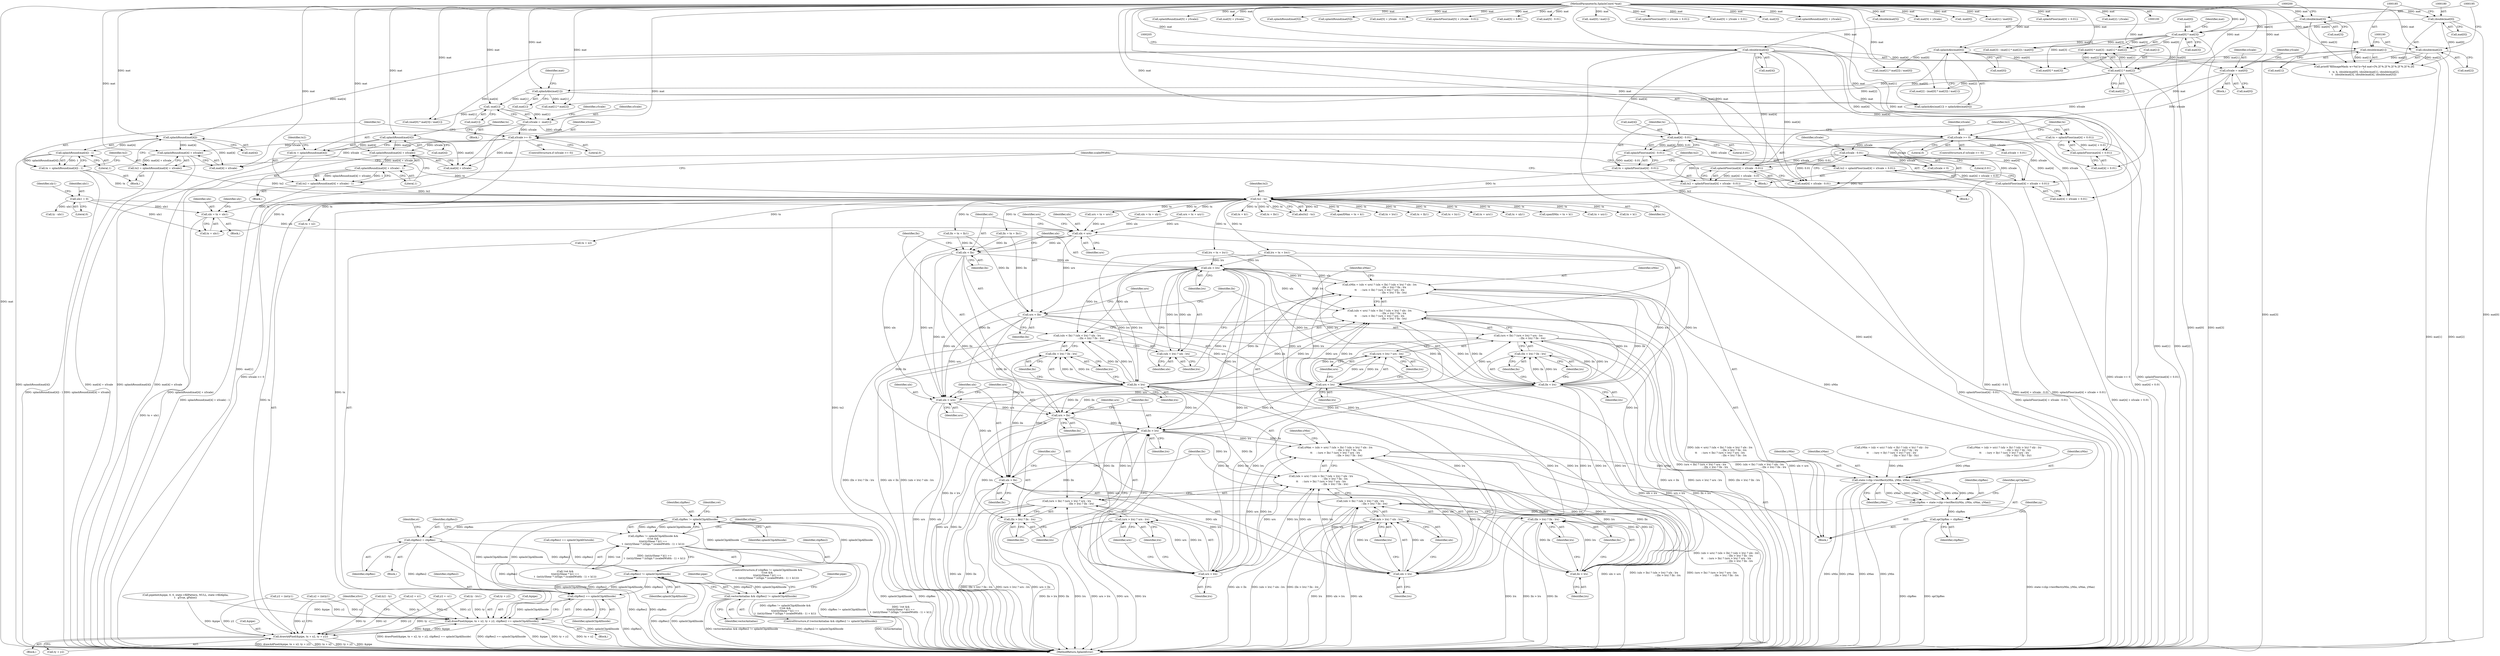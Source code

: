 digraph "0_poppler_9cf2325fb22f812b31858e519411f57747d39bd8_1@integer" {
"1000668" [label="(Call,ulx = tx + ulx1)"];
"1000427" [label="(Call,tx2 - tx)"];
"1000393" [label="(Call,tx2 = splashFloor(mat[4] + xScale + 0.01))"];
"1000395" [label="(Call,splashFloor(mat[4] + xScale + 0.01))"];
"1000388" [label="(Call,mat[4] - 0.01)"];
"1000199" [label="(Call,(double)mat[4])"];
"1000105" [label="(MethodParameterIn,SplashCoord *mat)"];
"1000381" [label="(Call,xScale >= 0)"];
"1000298" [label="(Call,xScale = mat[0])"];
"1000248" [label="(Call,splashAbs(mat[0]))"];
"1000223" [label="(Call,mat[0] * mat[3])"];
"1000179" [label="(Call,(double)mat[0])"];
"1000194" [label="(Call,(double)mat[3])"];
"1000255" [label="(Call,xScale = -mat[1])"];
"1000257" [label="(Call,-mat[1])"];
"1000244" [label="(Call,splashAbs(mat[1]))"];
"1000230" [label="(Call,mat[1] * mat[2])"];
"1000184" [label="(Call,(double)mat[1])"];
"1000189" [label="(Call,(double)mat[2])"];
"1000350" [label="(Call,tx2 = splashRound(mat[4] + xScale) - 1)"];
"1000352" [label="(Call,splashRound(mat[4] + xScale) - 1)"];
"1000353" [label="(Call,splashRound(mat[4] + xScale))"];
"1000346" [label="(Call,splashRound(mat[4]))"];
"1000340" [label="(Call,xScale >= 0)"];
"1000413" [label="(Call,tx2 = splashFloor(mat[4] + xScale - 0.01))"];
"1000415" [label="(Call,splashFloor(mat[4] + xScale - 0.01))"];
"1000420" [label="(Call,xScale - 0.01)"];
"1000370" [label="(Call,tx2 = splashRound(mat[4] + xScale))"];
"1000372" [label="(Call,splashRound(mat[4] + xScale))"];
"1000365" [label="(Call,splashRound(mat[4]))"];
"1000405" [label="(Call,tx = splashFloor(mat[4] + 0.01))"];
"1000407" [label="(Call,splashFloor(mat[4] + 0.01))"];
"1000385" [label="(Call,tx = splashFloor(mat[4] - 0.01))"];
"1000387" [label="(Call,splashFloor(mat[4] - 0.01))"];
"1000344" [label="(Call,tx = splashRound(mat[4]))"];
"1000362" [label="(Call,tx = splashRound(mat[4]) - 1)"];
"1000364" [label="(Call,splashRound(mat[4]) - 1)"];
"1000551" [label="(Call,ulx1 = 0)"];
"1000711" [label="(Call,ulx < urx)"];
"1000715" [label="(Call,ulx < llx)"];
"1000719" [label="(Call,ulx < lrx)"];
"1000708" [label="(Call,xMin = (ulx < urx) ? (ulx < llx) ? (ulx < lrx) ? ulx : lrx\n                                   : (llx < lrx) ? llx : lrx\n\t\t     : (urx < llx) ? (urx < lrx) ? urx : lrx\n                                   : (llx < lrx) ? llx : lrx)"];
"1000862" [label="(Call,state->clip->testRect(xMin, yMin, xMax, yMax))"];
"1000860" [label="(Call,clipRes = state->clip->testRect(xMin, yMin, xMax, yMax))"];
"1000867" [label="(Call,opClipRes = clipRes)"];
"1000994" [label="(Call,clipRes != splashClipAllInside)"];
"1000993" [label="(Call,clipRes != splashClipAllInside &&\n\t!rot &&\n\t(int)(yShear * k1) ==\n\t  (int)(yShear * (xSign * (scaledWidth - 1) + k1)))"];
"1001076" [label="(Call,clipRes2 = clipRes)"];
"1001239" [label="(Call,clipRes2 != splashClipAllInside)"];
"1001237" [label="(Call,vectorAntialias && clipRes2 != splashClipAllInside)"];
"1001263" [label="(Call,clipRes2 == splashClipAllInside)"];
"1001254" [label="(Call,drawPixel(&pipe, tx + x2, ty + y2, clipRes2 == splashClipAllInside))"];
"1001243" [label="(Call,drawAAPixel(&pipe, tx + x2, ty + y2))"];
"1000710" [label="(Call,(ulx < urx) ? (ulx < llx) ? (ulx < lrx) ? ulx : lrx\n                                   : (llx < lrx) ? llx : lrx\n\t\t     : (urx < llx) ? (urx < lrx) ? urx : lrx\n                                   : (llx < lrx) ? llx : lrx)"];
"1000714" [label="(Call,(ulx < llx) ? (ulx < lrx) ? ulx : lrx\n                                   : (llx < lrx) ? llx : lrx)"];
"1000718" [label="(Call,(ulx < lrx) ? ulx : lrx)"];
"1000749" [label="(Call,ulx > urx)"];
"1000753" [label="(Call,ulx > llx)"];
"1000757" [label="(Call,ulx > lrx)"];
"1000746" [label="(Call,xMax = (ulx > urx) ? (ulx > llx) ? (ulx > lrx) ? ulx : lrx\n                                   : (llx > lrx) ? llx : lrx\n\t\t     : (urx > llx) ? (urx > lrx) ? urx : lrx\n                                   : (llx > lrx) ? llx : lrx)"];
"1000748" [label="(Call,(ulx > urx) ? (ulx > llx) ? (ulx > lrx) ? ulx : lrx\n                                   : (llx > lrx) ? llx : lrx\n\t\t     : (urx > llx) ? (urx > lrx) ? urx : lrx\n                                   : (llx > lrx) ? llx : lrx)"];
"1000752" [label="(Call,(ulx > llx) ? (ulx > lrx) ? ulx : lrx\n                                   : (llx > lrx) ? llx : lrx)"];
"1000756" [label="(Call,(ulx > lrx) ? ulx : lrx)"];
"1000763" [label="(Call,llx > lrx)"];
"1000762" [label="(Call,(llx > lrx) ? llx : lrx)"];
"1000769" [label="(Call,urx > llx)"];
"1000773" [label="(Call,urx > lrx)"];
"1000768" [label="(Call,(urx > llx) ? (urx > lrx) ? urx : lrx\n                                   : (llx > lrx) ? llx : lrx)"];
"1000772" [label="(Call,(urx > lrx) ? urx : lrx)"];
"1000779" [label="(Call,llx > lrx)"];
"1000778" [label="(Call,(llx > lrx) ? llx : lrx)"];
"1000725" [label="(Call,llx < lrx)"];
"1000724" [label="(Call,(llx < lrx) ? llx : lrx)"];
"1000731" [label="(Call,urx < llx)"];
"1000735" [label="(Call,urx < lrx)"];
"1000730" [label="(Call,(urx < llx) ? (urx < lrx) ? urx : lrx\n                                   : (llx < lrx) ? llx : lrx)"];
"1000734" [label="(Call,(urx < lrx) ? urx : lrx)"];
"1000741" [label="(Call,llx < lrx)"];
"1000740" [label="(Call,(llx < lrx) ? llx : lrx)"];
"1000714" [label="(Call,(ulx < llx) ? (ulx < lrx) ? ulx : lrx\n                                   : (llx < lrx) ? llx : lrx)"];
"1000385" [label="(Call,tx = splashFloor(mat[4] - 0.01))"];
"1000467" [label="(Call,splashRound(mat[5] + yScale))"];
"1000711" [label="(Call,ulx < urx)"];
"1000717" [label="(Identifier,llx)"];
"1000243" [label="(Call,splashAbs(mat[1]) > splashAbs(mat[0]))"];
"1000784" [label="(Call,yMin = (uly < ury) ? (uly < lly) ? (uly < lry) ? uly : lry\n                                   : (lly < lry) ? lly : lry\n\t\t     : (ury < lly) ? (ury < lry) ? ury : lry\n                                   : (lly < lry) ? lly : lry)"];
"1000862" [label="(Call,state->clip->testRect(xMin, yMin, xMax, yMax))"];
"1000646" [label="(Call,llx = tx + lly1)"];
"1000258" [label="(Call,mat[1])"];
"1001256" [label="(Identifier,pipe)"];
"1000741" [label="(Call,llx < lrx)"];
"1000362" [label="(Call,tx = splashRound(mat[4]) - 1)"];
"1000186" [label="(Call,mat[1])"];
"1000257" [label="(Call,-mat[1])"];
"1000232" [label="(Identifier,mat)"];
"1000866" [label="(Identifier,yMax)"];
"1000422" [label="(Literal,0.01)"];
"1000522" [label="(Call,ty2 - ty)"];
"1000386" [label="(Identifier,tx)"];
"1000381" [label="(Call,xScale >= 0)"];
"1000373" [label="(Call,mat[4] + xScale)"];
"1000380" [label="(ControlStructure,if (xScale >= 0))"];
"1001267" [label="(Identifier,xSrc)"];
"1001144" [label="(Call,x2 = (int)y1)"];
"1001240" [label="(Identifier,clipRes2)"];
"1000729" [label="(Identifier,lrx)"];
"1000688" [label="(Call,llx = tx + llx1)"];
"1000636" [label="(Call,urx = tx + ury1)"];
"1000468" [label="(Call,mat[5] + yScale)"];
"1001025" [label="(Call,tx + k1)"];
"1000747" [label="(Identifier,xMax)"];
"1000346" [label="(Call,splashRound(mat[4]))"];
"1000861" [label="(Identifier,clipRes)"];
"1001069" [label="(Call,clipRes2 == splashClipAllOutside)"];
"1000460" [label="(Call,splashRound(mat[5]))"];
"1000441" [label="(Call,splashRound(mat[5]))"];
"1000404" [label="(Block,)"];
"1000511" [label="(Call,mat[5] + yScale - 0.01)"];
"1000726" [label="(Identifier,llx)"];
"1000724" [label="(Call,(llx < lrx) ? llx : lrx)"];
"1000678" [label="(Call,urx = tx + urx1)"];
"1000344" [label="(Call,tx = splashRound(mat[4]))"];
"1000690" [label="(Call,tx + llx1)"];
"1000732" [label="(Identifier,urx)"];
"1000304" [label="(Identifier,yScale)"];
"1000753" [label="(Call,ulx > llx)"];
"1000867" [label="(Call,opClipRes = clipRes)"];
"1001078" [label="(Identifier,clipRes)"];
"1000780" [label="(Identifier,llx)"];
"1000992" [label="(ControlStructure,if (clipRes != splashClipAllInside &&\n\t!rot &&\n\t(int)(yShear * k1) ==\n\t  (int)(yShear * (xSign * (scaledWidth - 1) + k1))))"];
"1000822" [label="(Call,yMax = (uly > ury) ? (uly > lly) ? (uly > lry) ? uly : lry\n                                   : (lly > lry) ? lly : lry\n\t\t     : (ury > lly) ? (ury > lry) ? ury : lry\n                                   : (lly > lry) ? lly : lry)"];
"1000426" [label="(Call,abs(tx2 - tx))"];
"1000762" [label="(Call,(llx > lrx) ? llx : lrx)"];
"1000179" [label="(Call,(double)mat[0])"];
"1000510" [label="(Call,splashFloor(mat[5] + yScale - 0.01))"];
"1000669" [label="(Identifier,ulx)"];
"1000234" [label="(Call,mat[2])"];
"1000395" [label="(Call,splashFloor(mat[4] + xScale + 0.01))"];
"1000709" [label="(Identifier,xMin)"];
"1000352" [label="(Call,splashRound(mat[4] + xScale) - 1)"];
"1000227" [label="(Call,mat[3])"];
"1001245" [label="(Identifier,pipe)"];
"1001239" [label="(Call,clipRes2 != splashClipAllInside)"];
"1000772" [label="(Call,(urx > lrx) ? urx : lrx)"];
"1001037" [label="(Call,spanXMax = tx + k1)"];
"1001237" [label="(Call,vectorAntialias && clipRes2 != splashClipAllInside)"];
"1000755" [label="(Identifier,llx)"];
"1000734" [label="(Call,(urx < lrx) ? urx : lrx)"];
"1000503" [label="(Call,mat[5] + 0.01)"];
"1000758" [label="(Identifier,ulx)"];
"1000766" [label="(Identifier,llx)"];
"1000738" [label="(Identifier,urx)"];
"1001246" [label="(Call,tx + x2)"];
"1000700" [label="(Call,tx + lrx1)"];
"1000297" [label="(Block,)"];
"1000256" [label="(Identifier,xScale)"];
"1001243" [label="(Call,drawAAPixel(&pipe, tx + x2, ty + y2))"];
"1000371" [label="(Identifier,tx2)"];
"1000783" [label="(Identifier,lrx)"];
"1000483" [label="(Call,mat[5] - 0.01)"];
"1001020" [label="(Identifier,xSign)"];
"1001265" [label="(Identifier,splashClipAllInside)"];
"1000752" [label="(Call,(ulx > llx) ? (ulx > lrx) ? ulx : lrx\n                                   : (llx > lrx) ? llx : lrx)"];
"1000248" [label="(Call,splashAbs(mat[0]))"];
"1000769" [label="(Call,urx > llx)"];
"1001242" [label="(Block,)"];
"1000414" [label="(Identifier,tx2)"];
"1000760" [label="(Identifier,ulx)"];
"1000189" [label="(Call,(double)mat[2])"];
"1000340" [label="(Call,xScale >= 0)"];
"1000712" [label="(Identifier,ulx)"];
"1000719" [label="(Call,ulx < lrx)"];
"1001080" [label="(Identifier,xt)"];
"1000626" [label="(Call,ulx = tx + uly1)"];
"1000406" [label="(Identifier,tx)"];
"1001244" [label="(Call,&pipe)"];
"1000740" [label="(Call,(llx < lrx) ? llx : lrx)"];
"1000309" [label="(Call,(mat[1] * mat[2]) / mat[0])"];
"1000765" [label="(Identifier,lrx)"];
"1000245" [label="(Call,mat[1])"];
"1001241" [label="(Identifier,splashClipAllInside)"];
"1000341" [label="(Identifier,xScale)"];
"1001076" [label="(Call,clipRes2 = clipRes)"];
"1001155" [label="(Call,x2 = x1)"];
"1001263" [label="(Call,clipRes2 == splashClipAllInside)"];
"1000725" [label="(Call,llx < lrx)"];
"1000407" [label="(Call,splashFloor(mat[4] + 0.01))"];
"1000428" [label="(Identifier,tx2)"];
"1000869" [label="(Identifier,clipRes)"];
"1000244" [label="(Call,splashAbs(mat[1]))"];
"1000400" [label="(Call,xScale + 0.01)"];
"1000863" [label="(Identifier,xMin)"];
"1000383" [label="(Literal,0)"];
"1001236" [label="(ControlStructure,if (vectorAntialias && clipRes2 != splashClipAllInside))"];
"1000365" [label="(Call,splashRound(mat[4]))"];
"1000263" [label="(Call,mat[2] - (mat[0] * mat[3]) / mat[1])"];
"1000288" [label="(Call,-mat[0] / mat[1])"];
"1000343" [label="(Block,)"];
"1000231" [label="(Call,mat[1])"];
"1000361" [label="(Block,)"];
"1000994" [label="(Call,clipRes != splashClipAllInside)"];
"1001279" [label="(MethodReturn,SplashError)"];
"1000778" [label="(Call,(llx > lrx) ? llx : lrx)"];
"1000731" [label="(Call,urx < llx)"];
"1000748" [label="(Call,(ulx > urx) ? (ulx > llx) ? (ulx > lrx) ? ulx : lrx\n                                   : (llx > lrx) ? llx : lrx\n\t\t     : (urx > llx) ? (urx > lrx) ? urx : lrx\n                                   : (llx > lrx) ? llx : lrx)"];
"1000405" [label="(Call,tx = splashFloor(mat[4] + 0.01))"];
"1000670" [label="(Call,tx + ulx1)"];
"1000728" [label="(Identifier,llx)"];
"1000310" [label="(Call,mat[1] * mat[2])"];
"1000351" [label="(Identifier,tx2)"];
"1000785" [label="(Identifier,yMin)"];
"1000648" [label="(Call,tx + lly1)"];
"1000658" [label="(Call,tx + lry1)"];
"1000387" [label="(Call,splashFloor(mat[4] - 0.01))"];
"1000175" [label="(Call,printf(\"fillImageMask: w=%d h=%d mat=[%.2f %.2f %.2f %.2f %.2f %.2f]\n\",\n\t   w, h, (double)mat[0], (double)mat[1], (double)mat[2],\n\t   (double)mat[3], (double)mat[4], (double)mat[5]))"];
"1000370" [label="(Call,tx2 = splashRound(mat[4] + xScale))"];
"1000250" [label="(Identifier,mat)"];
"1000224" [label="(Call,mat[0])"];
"1000721" [label="(Identifier,lrx)"];
"1000779" [label="(Call,llx > lrx)"];
"1000490" [label="(Call,splashFloor(mat[5] + yScale + 0.01))"];
"1000427" [label="(Call,tx2 - tx)"];
"1001257" [label="(Call,tx + x2)"];
"1000491" [label="(Call,mat[5] + yScale + 0.01)"];
"1000345" [label="(Identifier,tx)"];
"1000710" [label="(Call,(ulx < urx) ? (ulx < llx) ? (ulx < lrx) ? ulx : lrx\n                                   : (llx < lrx) ? llx : lrx\n\t\t     : (urx < llx) ? (urx < lrx) ? urx : lrx\n                                   : (llx < lrx) ? llx : lrx)"];
"1000281" [label="(Call,-mat[3])"];
"1000749" [label="(Call,ulx > urx)"];
"1000763" [label="(Call,llx > lrx)"];
"1000730" [label="(Call,(urx < llx) ? (urx < lrx) ? urx : lrx\n                                   : (llx < lrx) ? llx : lrx)"];
"1000771" [label="(Identifier,llx)"];
"1000737" [label="(Identifier,lrx)"];
"1000366" [label="(Call,mat[4])"];
"1000767" [label="(Identifier,lrx)"];
"1000372" [label="(Call,splashRound(mat[4] + xScale))"];
"1000448" [label="(Call,splashRound(mat[5] + yScale))"];
"1000249" [label="(Call,mat[0])"];
"1000222" [label="(Call,mat[0] * mat[3] - mat[1] * mat[2])"];
"1000781" [label="(Identifier,lrx)"];
"1000553" [label="(Literal,0)"];
"1000777" [label="(Identifier,lrx)"];
"1000761" [label="(Identifier,lrx)"];
"1000204" [label="(Call,(double)mat[5])"];
"1000529" [label="(Call,xScale < 0)"];
"1000733" [label="(Identifier,llx)"];
"1000305" [label="(Call,mat[3] - (mat[1] * mat[2]) / mat[0])"];
"1000742" [label="(Identifier,llx)"];
"1000359" [label="(Literal,1)"];
"1000995" [label="(Identifier,clipRes)"];
"1000449" [label="(Call,mat[5] + yScale)"];
"1000722" [label="(Identifier,ulx)"];
"1000289" [label="(Call,-mat[0])"];
"1001254" [label="(Call,drawPixel(&pipe, tx + x2, ty + y2, clipRes2 == splashClipAllInside))"];
"1000354" [label="(Call,mat[4] + xScale)"];
"1001075" [label="(Block,)"];
"1000393" [label="(Call,tx2 = splashFloor(mat[4] + xScale + 0.01))"];
"1000656" [label="(Call,lrx = tx + lry1)"];
"1000230" [label="(Call,mat[1] * mat[2])"];
"1000299" [label="(Identifier,xScale)"];
"1000300" [label="(Call,mat[0])"];
"1001253" [label="(Block,)"];
"1000744" [label="(Identifier,llx)"];
"1000860" [label="(Call,clipRes = state->clip->testRect(xMin, yMin, xMax, yMax))"];
"1000996" [label="(Identifier,splashClipAllInside)"];
"1000107" [label="(Block,)"];
"1001249" [label="(Call,ty + y2)"];
"1000776" [label="(Identifier,urx)"];
"1001264" [label="(Identifier,clipRes2)"];
"1000421" [label="(Identifier,xScale)"];
"1001238" [label="(Identifier,vectorAntialias)"];
"1000999" [label="(Identifier,rot)"];
"1000864" [label="(Identifier,yMin)"];
"1000713" [label="(Identifier,urx)"];
"1000347" [label="(Call,mat[4])"];
"1000329" [label="(Call,mat[1] / mat[0])"];
"1001077" [label="(Identifier,clipRes2)"];
"1000993" [label="(Call,clipRes != splashClipAllInside &&\n\t!rot &&\n\t(int)(yShear * k1) ==\n\t  (int)(yShear * (xSign * (scaledWidth - 1) + k1)))"];
"1000757" [label="(Call,ulx > lrx)"];
"1000268" [label="(Call,mat[0] * mat[3])"];
"1001260" [label="(Call,ty + y2)"];
"1000408" [label="(Call,mat[4] + 0.01)"];
"1000715" [label="(Call,ulx < llx)"];
"1000420" [label="(Call,xScale - 0.01)"];
"1000768" [label="(Call,(urx > llx) ? (urx > lrx) ? urx : lrx\n                                   : (llx > lrx) ? llx : lrx)"];
"1000745" [label="(Identifier,lrx)"];
"1000105" [label="(MethodParameterIn,SplashCoord *mat)"];
"1000997" [label="(Call,!rot &&\n\t(int)(yShear * k1) ==\n\t  (int)(yShear * (xSign * (scaledWidth - 1) + k1)))"];
"1000394" [label="(Identifier,tx2)"];
"1000708" [label="(Call,xMin = (ulx < urx) ? (ulx < llx) ? (ulx < lrx) ? ulx : lrx\n                                   : (llx < lrx) ? llx : lrx\n\t\t     : (urx < llx) ? (urx < lrx) ? urx : lrx\n                                   : (llx < lrx) ? llx : lrx)"];
"1000663" [label="(Call,ty - lrx1)"];
"1000774" [label="(Identifier,urx)"];
"1000262" [label="(Identifier,yScale)"];
"1000389" [label="(Call,mat[4])"];
"1000865" [label="(Identifier,xMax)"];
"1000384" [label="(Block,)"];
"1000680" [label="(Call,tx + urx1)"];
"1000342" [label="(Literal,0)"];
"1000392" [label="(Literal,0.01)"];
"1000756" [label="(Call,(ulx > lrx) ? ulx : lrx)"];
"1000364" [label="(Call,splashRound(mat[4]) - 1)"];
"1000254" [label="(Block,)"];
"1000667" [label="(Block,)"];
"1000369" [label="(Literal,1)"];
"1000674" [label="(Identifier,uly)"];
"1000759" [label="(Identifier,lrx)"];
"1000388" [label="(Call,mat[4] - 0.01)"];
"1000382" [label="(Identifier,xScale)"];
"1000413" [label="(Call,tx2 = splashFloor(mat[4] + xScale - 0.01))"];
"1000196" [label="(Call,mat[3])"];
"1000750" [label="(Identifier,ulx)"];
"1000633" [label="(Call,ty - ulx1)"];
"1000739" [label="(Identifier,lrx)"];
"1000267" [label="(Call,(mat[0] * mat[3]) / mat[1])"];
"1000718" [label="(Call,(ulx < lrx) ? ulx : lrx)"];
"1001255" [label="(Call,&pipe)"];
"1000191" [label="(Call,mat[2])"];
"1000552" [label="(Identifier,ulx1)"];
"1000424" [label="(Identifier,scaledWidth)"];
"1000555" [label="(Identifier,uly1)"];
"1000223" [label="(Call,mat[0] * mat[3])"];
"1000194" [label="(Call,(double)mat[3])"];
"1000416" [label="(Call,mat[4] + xScale - 0.01)"];
"1000628" [label="(Call,tx + uly1)"];
"1000868" [label="(Identifier,opClipRes)"];
"1000727" [label="(Identifier,lrx)"];
"1000775" [label="(Identifier,lrx)"];
"1000502" [label="(Call,splashFloor(mat[5] + 0.01))"];
"1000698" [label="(Call,lrx = tx + lrx1)"];
"1000871" [label="(Identifier,yp)"];
"1000184" [label="(Call,(double)mat[1])"];
"1000353" [label="(Call,splashRound(mat[4] + xScale))"];
"1001158" [label="(Call,y2 = (int)y1)"];
"1000751" [label="(Identifier,urx)"];
"1000716" [label="(Identifier,ulx)"];
"1000735" [label="(Call,urx < lrx)"];
"1000754" [label="(Identifier,ulx)"];
"1000743" [label="(Identifier,lrx)"];
"1000298" [label="(Call,xScale = mat[0])"];
"1001023" [label="(Call,spanXMin = tx + k1)"];
"1000396" [label="(Call,mat[4] + xScale + 0.01)"];
"1000638" [label="(Call,tx + ury1)"];
"1000782" [label="(Identifier,llx)"];
"1001039" [label="(Call,tx + k1)"];
"1000764" [label="(Identifier,llx)"];
"1000255" [label="(Call,xScale = -mat[1])"];
"1000429" [label="(Identifier,tx)"];
"1000322" [label="(Call,mat[2] / yScale)"];
"1000723" [label="(Identifier,lrx)"];
"1000350" [label="(Call,tx2 = splashRound(mat[4] + xScale) - 1)"];
"1000551" [label="(Call,ulx1 = 0)"];
"1000201" [label="(Call,mat[4])"];
"1000746" [label="(Call,xMax = (ulx > urx) ? (ulx > llx) ? (ulx > lrx) ? ulx : lrx\n                                   : (llx > lrx) ? llx : lrx\n\t\t     : (urx > llx) ? (urx > lrx) ? urx : lrx\n                                   : (llx > lrx) ? llx : lrx)"];
"1000736" [label="(Identifier,urx)"];
"1000339" [label="(ControlStructure,if (xScale >= 0))"];
"1000668" [label="(Call,ulx = tx + ulx1)"];
"1000415" [label="(Call,splashFloor(mat[4] + xScale - 0.01))"];
"1001149" [label="(Call,y2 = -x1)"];
"1000199" [label="(Call,(double)mat[4])"];
"1000363" [label="(Identifier,tx)"];
"1000770" [label="(Identifier,urx)"];
"1000899" [label="(Call,pipeInit(&pipe, 0, 0, state->fillPattern, NULL, state->fillAlpha,\n\t   gTrue, gFalse))"];
"1000773" [label="(Call,urx > lrx)"];
"1000181" [label="(Call,mat[0])"];
"1000720" [label="(Identifier,ulx)"];
"1000668" -> "1000667"  [label="AST: "];
"1000668" -> "1000670"  [label="CFG: "];
"1000669" -> "1000668"  [label="AST: "];
"1000670" -> "1000668"  [label="AST: "];
"1000674" -> "1000668"  [label="CFG: "];
"1000668" -> "1001279"  [label="DDG: tx + ulx1"];
"1000427" -> "1000668"  [label="DDG: tx"];
"1000551" -> "1000668"  [label="DDG: ulx1"];
"1000668" -> "1000711"  [label="DDG: ulx"];
"1000427" -> "1000426"  [label="AST: "];
"1000427" -> "1000429"  [label="CFG: "];
"1000428" -> "1000427"  [label="AST: "];
"1000429" -> "1000427"  [label="AST: "];
"1000426" -> "1000427"  [label="CFG: "];
"1000427" -> "1001279"  [label="DDG: tx2"];
"1000427" -> "1000426"  [label="DDG: tx2"];
"1000427" -> "1000426"  [label="DDG: tx"];
"1000393" -> "1000427"  [label="DDG: tx2"];
"1000350" -> "1000427"  [label="DDG: tx2"];
"1000413" -> "1000427"  [label="DDG: tx2"];
"1000370" -> "1000427"  [label="DDG: tx2"];
"1000405" -> "1000427"  [label="DDG: tx"];
"1000385" -> "1000427"  [label="DDG: tx"];
"1000344" -> "1000427"  [label="DDG: tx"];
"1000362" -> "1000427"  [label="DDG: tx"];
"1000427" -> "1000626"  [label="DDG: tx"];
"1000427" -> "1000628"  [label="DDG: tx"];
"1000427" -> "1000636"  [label="DDG: tx"];
"1000427" -> "1000638"  [label="DDG: tx"];
"1000427" -> "1000646"  [label="DDG: tx"];
"1000427" -> "1000648"  [label="DDG: tx"];
"1000427" -> "1000656"  [label="DDG: tx"];
"1000427" -> "1000658"  [label="DDG: tx"];
"1000427" -> "1000670"  [label="DDG: tx"];
"1000427" -> "1000678"  [label="DDG: tx"];
"1000427" -> "1000680"  [label="DDG: tx"];
"1000427" -> "1000688"  [label="DDG: tx"];
"1000427" -> "1000690"  [label="DDG: tx"];
"1000427" -> "1000698"  [label="DDG: tx"];
"1000427" -> "1000700"  [label="DDG: tx"];
"1000427" -> "1001023"  [label="DDG: tx"];
"1000427" -> "1001025"  [label="DDG: tx"];
"1000427" -> "1001037"  [label="DDG: tx"];
"1000427" -> "1001039"  [label="DDG: tx"];
"1000427" -> "1001243"  [label="DDG: tx"];
"1000427" -> "1001246"  [label="DDG: tx"];
"1000427" -> "1001254"  [label="DDG: tx"];
"1000427" -> "1001257"  [label="DDG: tx"];
"1000393" -> "1000384"  [label="AST: "];
"1000393" -> "1000395"  [label="CFG: "];
"1000394" -> "1000393"  [label="AST: "];
"1000395" -> "1000393"  [label="AST: "];
"1000424" -> "1000393"  [label="CFG: "];
"1000393" -> "1001279"  [label="DDG: splashFloor(mat[4] + xScale + 0.01)"];
"1000395" -> "1000393"  [label="DDG: mat[4] + xScale + 0.01"];
"1000395" -> "1000396"  [label="CFG: "];
"1000396" -> "1000395"  [label="AST: "];
"1000395" -> "1001279"  [label="DDG: mat[4] + xScale + 0.01"];
"1000388" -> "1000395"  [label="DDG: mat[4]"];
"1000105" -> "1000395"  [label="DDG: mat"];
"1000381" -> "1000395"  [label="DDG: xScale"];
"1000388" -> "1000387"  [label="AST: "];
"1000388" -> "1000392"  [label="CFG: "];
"1000389" -> "1000388"  [label="AST: "];
"1000392" -> "1000388"  [label="AST: "];
"1000387" -> "1000388"  [label="CFG: "];
"1000388" -> "1000387"  [label="DDG: mat[4]"];
"1000388" -> "1000387"  [label="DDG: 0.01"];
"1000199" -> "1000388"  [label="DDG: mat[4]"];
"1000105" -> "1000388"  [label="DDG: mat"];
"1000388" -> "1000396"  [label="DDG: mat[4]"];
"1000199" -> "1000175"  [label="AST: "];
"1000199" -> "1000201"  [label="CFG: "];
"1000200" -> "1000199"  [label="AST: "];
"1000201" -> "1000199"  [label="AST: "];
"1000205" -> "1000199"  [label="CFG: "];
"1000199" -> "1001279"  [label="DDG: mat[4]"];
"1000199" -> "1000175"  [label="DDG: mat[4]"];
"1000105" -> "1000199"  [label="DDG: mat"];
"1000199" -> "1000346"  [label="DDG: mat[4]"];
"1000199" -> "1000365"  [label="DDG: mat[4]"];
"1000199" -> "1000407"  [label="DDG: mat[4]"];
"1000199" -> "1000408"  [label="DDG: mat[4]"];
"1000199" -> "1000415"  [label="DDG: mat[4]"];
"1000199" -> "1000416"  [label="DDG: mat[4]"];
"1000105" -> "1000100"  [label="AST: "];
"1000105" -> "1001279"  [label="DDG: mat"];
"1000105" -> "1000179"  [label="DDG: mat"];
"1000105" -> "1000184"  [label="DDG: mat"];
"1000105" -> "1000189"  [label="DDG: mat"];
"1000105" -> "1000194"  [label="DDG: mat"];
"1000105" -> "1000204"  [label="DDG: mat"];
"1000105" -> "1000223"  [label="DDG: mat"];
"1000105" -> "1000230"  [label="DDG: mat"];
"1000105" -> "1000244"  [label="DDG: mat"];
"1000105" -> "1000248"  [label="DDG: mat"];
"1000105" -> "1000257"  [label="DDG: mat"];
"1000105" -> "1000263"  [label="DDG: mat"];
"1000105" -> "1000268"  [label="DDG: mat"];
"1000105" -> "1000267"  [label="DDG: mat"];
"1000105" -> "1000281"  [label="DDG: mat"];
"1000105" -> "1000289"  [label="DDG: mat"];
"1000105" -> "1000288"  [label="DDG: mat"];
"1000105" -> "1000298"  [label="DDG: mat"];
"1000105" -> "1000305"  [label="DDG: mat"];
"1000105" -> "1000310"  [label="DDG: mat"];
"1000105" -> "1000309"  [label="DDG: mat"];
"1000105" -> "1000322"  [label="DDG: mat"];
"1000105" -> "1000329"  [label="DDG: mat"];
"1000105" -> "1000346"  [label="DDG: mat"];
"1000105" -> "1000353"  [label="DDG: mat"];
"1000105" -> "1000354"  [label="DDG: mat"];
"1000105" -> "1000365"  [label="DDG: mat"];
"1000105" -> "1000372"  [label="DDG: mat"];
"1000105" -> "1000373"  [label="DDG: mat"];
"1000105" -> "1000396"  [label="DDG: mat"];
"1000105" -> "1000407"  [label="DDG: mat"];
"1000105" -> "1000408"  [label="DDG: mat"];
"1000105" -> "1000415"  [label="DDG: mat"];
"1000105" -> "1000416"  [label="DDG: mat"];
"1000105" -> "1000441"  [label="DDG: mat"];
"1000105" -> "1000448"  [label="DDG: mat"];
"1000105" -> "1000449"  [label="DDG: mat"];
"1000105" -> "1000460"  [label="DDG: mat"];
"1000105" -> "1000467"  [label="DDG: mat"];
"1000105" -> "1000468"  [label="DDG: mat"];
"1000105" -> "1000483"  [label="DDG: mat"];
"1000105" -> "1000490"  [label="DDG: mat"];
"1000105" -> "1000491"  [label="DDG: mat"];
"1000105" -> "1000502"  [label="DDG: mat"];
"1000105" -> "1000503"  [label="DDG: mat"];
"1000105" -> "1000510"  [label="DDG: mat"];
"1000105" -> "1000511"  [label="DDG: mat"];
"1000381" -> "1000380"  [label="AST: "];
"1000381" -> "1000383"  [label="CFG: "];
"1000382" -> "1000381"  [label="AST: "];
"1000383" -> "1000381"  [label="AST: "];
"1000386" -> "1000381"  [label="CFG: "];
"1000406" -> "1000381"  [label="CFG: "];
"1000381" -> "1001279"  [label="DDG: xScale >= 0"];
"1000298" -> "1000381"  [label="DDG: xScale"];
"1000255" -> "1000381"  [label="DDG: xScale"];
"1000381" -> "1000396"  [label="DDG: xScale"];
"1000381" -> "1000400"  [label="DDG: xScale"];
"1000381" -> "1000420"  [label="DDG: xScale"];
"1000381" -> "1000529"  [label="DDG: xScale"];
"1000298" -> "1000297"  [label="AST: "];
"1000298" -> "1000300"  [label="CFG: "];
"1000299" -> "1000298"  [label="AST: "];
"1000300" -> "1000298"  [label="AST: "];
"1000304" -> "1000298"  [label="CFG: "];
"1000248" -> "1000298"  [label="DDG: mat[0]"];
"1000298" -> "1000340"  [label="DDG: xScale"];
"1000248" -> "1000243"  [label="AST: "];
"1000248" -> "1000249"  [label="CFG: "];
"1000249" -> "1000248"  [label="AST: "];
"1000243" -> "1000248"  [label="CFG: "];
"1000248" -> "1000243"  [label="DDG: mat[0]"];
"1000223" -> "1000248"  [label="DDG: mat[0]"];
"1000248" -> "1000268"  [label="DDG: mat[0]"];
"1000248" -> "1000309"  [label="DDG: mat[0]"];
"1000223" -> "1000222"  [label="AST: "];
"1000223" -> "1000227"  [label="CFG: "];
"1000224" -> "1000223"  [label="AST: "];
"1000227" -> "1000223"  [label="AST: "];
"1000232" -> "1000223"  [label="CFG: "];
"1000223" -> "1001279"  [label="DDG: mat[3]"];
"1000223" -> "1001279"  [label="DDG: mat[0]"];
"1000223" -> "1000222"  [label="DDG: mat[0]"];
"1000223" -> "1000222"  [label="DDG: mat[3]"];
"1000179" -> "1000223"  [label="DDG: mat[0]"];
"1000194" -> "1000223"  [label="DDG: mat[3]"];
"1000223" -> "1000268"  [label="DDG: mat[3]"];
"1000223" -> "1000305"  [label="DDG: mat[3]"];
"1000179" -> "1000175"  [label="AST: "];
"1000179" -> "1000181"  [label="CFG: "];
"1000180" -> "1000179"  [label="AST: "];
"1000181" -> "1000179"  [label="AST: "];
"1000185" -> "1000179"  [label="CFG: "];
"1000179" -> "1001279"  [label="DDG: mat[0]"];
"1000179" -> "1000175"  [label="DDG: mat[0]"];
"1000194" -> "1000175"  [label="AST: "];
"1000194" -> "1000196"  [label="CFG: "];
"1000195" -> "1000194"  [label="AST: "];
"1000196" -> "1000194"  [label="AST: "];
"1000200" -> "1000194"  [label="CFG: "];
"1000194" -> "1001279"  [label="DDG: mat[3]"];
"1000194" -> "1000175"  [label="DDG: mat[3]"];
"1000255" -> "1000254"  [label="AST: "];
"1000255" -> "1000257"  [label="CFG: "];
"1000256" -> "1000255"  [label="AST: "];
"1000257" -> "1000255"  [label="AST: "];
"1000262" -> "1000255"  [label="CFG: "];
"1000255" -> "1001279"  [label="DDG: -mat[1]"];
"1000257" -> "1000255"  [label="DDG: mat[1]"];
"1000255" -> "1000340"  [label="DDG: xScale"];
"1000257" -> "1000258"  [label="CFG: "];
"1000258" -> "1000257"  [label="AST: "];
"1000244" -> "1000257"  [label="DDG: mat[1]"];
"1000257" -> "1000267"  [label="DDG: mat[1]"];
"1000244" -> "1000243"  [label="AST: "];
"1000244" -> "1000245"  [label="CFG: "];
"1000245" -> "1000244"  [label="AST: "];
"1000250" -> "1000244"  [label="CFG: "];
"1000244" -> "1000243"  [label="DDG: mat[1]"];
"1000230" -> "1000244"  [label="DDG: mat[1]"];
"1000244" -> "1000310"  [label="DDG: mat[1]"];
"1000230" -> "1000222"  [label="AST: "];
"1000230" -> "1000234"  [label="CFG: "];
"1000231" -> "1000230"  [label="AST: "];
"1000234" -> "1000230"  [label="AST: "];
"1000222" -> "1000230"  [label="CFG: "];
"1000230" -> "1001279"  [label="DDG: mat[1]"];
"1000230" -> "1001279"  [label="DDG: mat[2]"];
"1000230" -> "1000222"  [label="DDG: mat[1]"];
"1000230" -> "1000222"  [label="DDG: mat[2]"];
"1000184" -> "1000230"  [label="DDG: mat[1]"];
"1000189" -> "1000230"  [label="DDG: mat[2]"];
"1000230" -> "1000263"  [label="DDG: mat[2]"];
"1000230" -> "1000310"  [label="DDG: mat[2]"];
"1000184" -> "1000175"  [label="AST: "];
"1000184" -> "1000186"  [label="CFG: "];
"1000185" -> "1000184"  [label="AST: "];
"1000186" -> "1000184"  [label="AST: "];
"1000190" -> "1000184"  [label="CFG: "];
"1000184" -> "1001279"  [label="DDG: mat[1]"];
"1000184" -> "1000175"  [label="DDG: mat[1]"];
"1000189" -> "1000175"  [label="AST: "];
"1000189" -> "1000191"  [label="CFG: "];
"1000190" -> "1000189"  [label="AST: "];
"1000191" -> "1000189"  [label="AST: "];
"1000195" -> "1000189"  [label="CFG: "];
"1000189" -> "1001279"  [label="DDG: mat[2]"];
"1000189" -> "1000175"  [label="DDG: mat[2]"];
"1000350" -> "1000343"  [label="AST: "];
"1000350" -> "1000352"  [label="CFG: "];
"1000351" -> "1000350"  [label="AST: "];
"1000352" -> "1000350"  [label="AST: "];
"1000424" -> "1000350"  [label="CFG: "];
"1000350" -> "1001279"  [label="DDG: splashRound(mat[4] + xScale) - 1"];
"1000352" -> "1000350"  [label="DDG: splashRound(mat[4] + xScale)"];
"1000352" -> "1000350"  [label="DDG: 1"];
"1000352" -> "1000359"  [label="CFG: "];
"1000353" -> "1000352"  [label="AST: "];
"1000359" -> "1000352"  [label="AST: "];
"1000352" -> "1001279"  [label="DDG: splashRound(mat[4] + xScale)"];
"1000353" -> "1000352"  [label="DDG: mat[4] + xScale"];
"1000353" -> "1000354"  [label="CFG: "];
"1000354" -> "1000353"  [label="AST: "];
"1000359" -> "1000353"  [label="CFG: "];
"1000353" -> "1001279"  [label="DDG: mat[4] + xScale"];
"1000346" -> "1000353"  [label="DDG: mat[4]"];
"1000340" -> "1000353"  [label="DDG: xScale"];
"1000346" -> "1000344"  [label="AST: "];
"1000346" -> "1000347"  [label="CFG: "];
"1000347" -> "1000346"  [label="AST: "];
"1000344" -> "1000346"  [label="CFG: "];
"1000346" -> "1000344"  [label="DDG: mat[4]"];
"1000346" -> "1000354"  [label="DDG: mat[4]"];
"1000340" -> "1000339"  [label="AST: "];
"1000340" -> "1000342"  [label="CFG: "];
"1000341" -> "1000340"  [label="AST: "];
"1000342" -> "1000340"  [label="AST: "];
"1000345" -> "1000340"  [label="CFG: "];
"1000363" -> "1000340"  [label="CFG: "];
"1000340" -> "1001279"  [label="DDG: xScale >= 0"];
"1000340" -> "1000354"  [label="DDG: xScale"];
"1000340" -> "1000372"  [label="DDG: xScale"];
"1000340" -> "1000373"  [label="DDG: xScale"];
"1000340" -> "1000529"  [label="DDG: xScale"];
"1000413" -> "1000404"  [label="AST: "];
"1000413" -> "1000415"  [label="CFG: "];
"1000414" -> "1000413"  [label="AST: "];
"1000415" -> "1000413"  [label="AST: "];
"1000424" -> "1000413"  [label="CFG: "];
"1000413" -> "1001279"  [label="DDG: splashFloor(mat[4] + xScale - 0.01)"];
"1000415" -> "1000413"  [label="DDG: mat[4] + xScale - 0.01"];
"1000415" -> "1000416"  [label="CFG: "];
"1000416" -> "1000415"  [label="AST: "];
"1000415" -> "1001279"  [label="DDG: mat[4] + xScale - 0.01"];
"1000420" -> "1000415"  [label="DDG: xScale"];
"1000420" -> "1000415"  [label="DDG: 0.01"];
"1000420" -> "1000416"  [label="AST: "];
"1000420" -> "1000422"  [label="CFG: "];
"1000421" -> "1000420"  [label="AST: "];
"1000422" -> "1000420"  [label="AST: "];
"1000416" -> "1000420"  [label="CFG: "];
"1000420" -> "1000416"  [label="DDG: xScale"];
"1000420" -> "1000416"  [label="DDG: 0.01"];
"1000420" -> "1000529"  [label="DDG: xScale"];
"1000370" -> "1000361"  [label="AST: "];
"1000370" -> "1000372"  [label="CFG: "];
"1000371" -> "1000370"  [label="AST: "];
"1000372" -> "1000370"  [label="AST: "];
"1000424" -> "1000370"  [label="CFG: "];
"1000370" -> "1001279"  [label="DDG: splashRound(mat[4] + xScale)"];
"1000372" -> "1000370"  [label="DDG: mat[4] + xScale"];
"1000372" -> "1000373"  [label="CFG: "];
"1000373" -> "1000372"  [label="AST: "];
"1000372" -> "1001279"  [label="DDG: mat[4] + xScale"];
"1000365" -> "1000372"  [label="DDG: mat[4]"];
"1000365" -> "1000364"  [label="AST: "];
"1000365" -> "1000366"  [label="CFG: "];
"1000366" -> "1000365"  [label="AST: "];
"1000369" -> "1000365"  [label="CFG: "];
"1000365" -> "1000364"  [label="DDG: mat[4]"];
"1000365" -> "1000373"  [label="DDG: mat[4]"];
"1000405" -> "1000404"  [label="AST: "];
"1000405" -> "1000407"  [label="CFG: "];
"1000406" -> "1000405"  [label="AST: "];
"1000407" -> "1000405"  [label="AST: "];
"1000414" -> "1000405"  [label="CFG: "];
"1000405" -> "1001279"  [label="DDG: splashFloor(mat[4] + 0.01)"];
"1000407" -> "1000405"  [label="DDG: mat[4] + 0.01"];
"1000407" -> "1000408"  [label="CFG: "];
"1000408" -> "1000407"  [label="AST: "];
"1000407" -> "1001279"  [label="DDG: mat[4] + 0.01"];
"1000385" -> "1000384"  [label="AST: "];
"1000385" -> "1000387"  [label="CFG: "];
"1000386" -> "1000385"  [label="AST: "];
"1000387" -> "1000385"  [label="AST: "];
"1000394" -> "1000385"  [label="CFG: "];
"1000385" -> "1001279"  [label="DDG: splashFloor(mat[4] - 0.01)"];
"1000387" -> "1000385"  [label="DDG: mat[4] - 0.01"];
"1000387" -> "1001279"  [label="DDG: mat[4] - 0.01"];
"1000344" -> "1000343"  [label="AST: "];
"1000345" -> "1000344"  [label="AST: "];
"1000351" -> "1000344"  [label="CFG: "];
"1000344" -> "1001279"  [label="DDG: splashRound(mat[4])"];
"1000362" -> "1000361"  [label="AST: "];
"1000362" -> "1000364"  [label="CFG: "];
"1000363" -> "1000362"  [label="AST: "];
"1000364" -> "1000362"  [label="AST: "];
"1000371" -> "1000362"  [label="CFG: "];
"1000362" -> "1001279"  [label="DDG: splashRound(mat[4]) - 1"];
"1000364" -> "1000362"  [label="DDG: splashRound(mat[4])"];
"1000364" -> "1000362"  [label="DDG: 1"];
"1000364" -> "1000369"  [label="CFG: "];
"1000369" -> "1000364"  [label="AST: "];
"1000364" -> "1001279"  [label="DDG: splashRound(mat[4])"];
"1000551" -> "1000107"  [label="AST: "];
"1000551" -> "1000553"  [label="CFG: "];
"1000552" -> "1000551"  [label="AST: "];
"1000553" -> "1000551"  [label="AST: "];
"1000555" -> "1000551"  [label="CFG: "];
"1000551" -> "1000633"  [label="DDG: ulx1"];
"1000551" -> "1000670"  [label="DDG: ulx1"];
"1000711" -> "1000710"  [label="AST: "];
"1000711" -> "1000713"  [label="CFG: "];
"1000712" -> "1000711"  [label="AST: "];
"1000713" -> "1000711"  [label="AST: "];
"1000716" -> "1000711"  [label="CFG: "];
"1000732" -> "1000711"  [label="CFG: "];
"1000626" -> "1000711"  [label="DDG: ulx"];
"1000678" -> "1000711"  [label="DDG: urx"];
"1000636" -> "1000711"  [label="DDG: urx"];
"1000711" -> "1000715"  [label="DDG: ulx"];
"1000711" -> "1000731"  [label="DDG: urx"];
"1000711" -> "1000749"  [label="DDG: ulx"];
"1000711" -> "1000749"  [label="DDG: urx"];
"1000715" -> "1000714"  [label="AST: "];
"1000715" -> "1000717"  [label="CFG: "];
"1000716" -> "1000715"  [label="AST: "];
"1000717" -> "1000715"  [label="AST: "];
"1000720" -> "1000715"  [label="CFG: "];
"1000726" -> "1000715"  [label="CFG: "];
"1000688" -> "1000715"  [label="DDG: llx"];
"1000646" -> "1000715"  [label="DDG: llx"];
"1000715" -> "1000719"  [label="DDG: ulx"];
"1000715" -> "1000725"  [label="DDG: llx"];
"1000715" -> "1000749"  [label="DDG: ulx"];
"1000715" -> "1000753"  [label="DDG: llx"];
"1000715" -> "1000769"  [label="DDG: llx"];
"1000719" -> "1000718"  [label="AST: "];
"1000719" -> "1000721"  [label="CFG: "];
"1000720" -> "1000719"  [label="AST: "];
"1000721" -> "1000719"  [label="AST: "];
"1000722" -> "1000719"  [label="CFG: "];
"1000723" -> "1000719"  [label="CFG: "];
"1000719" -> "1000708"  [label="DDG: ulx"];
"1000719" -> "1000708"  [label="DDG: lrx"];
"1000719" -> "1000710"  [label="DDG: ulx"];
"1000719" -> "1000710"  [label="DDG: lrx"];
"1000719" -> "1000714"  [label="DDG: ulx"];
"1000719" -> "1000714"  [label="DDG: lrx"];
"1000698" -> "1000719"  [label="DDG: lrx"];
"1000656" -> "1000719"  [label="DDG: lrx"];
"1000719" -> "1000718"  [label="DDG: ulx"];
"1000719" -> "1000718"  [label="DDG: lrx"];
"1000719" -> "1000749"  [label="DDG: ulx"];
"1000719" -> "1000757"  [label="DDG: lrx"];
"1000719" -> "1000763"  [label="DDG: lrx"];
"1000719" -> "1000773"  [label="DDG: lrx"];
"1000719" -> "1000779"  [label="DDG: lrx"];
"1000708" -> "1000107"  [label="AST: "];
"1000708" -> "1000710"  [label="CFG: "];
"1000709" -> "1000708"  [label="AST: "];
"1000710" -> "1000708"  [label="AST: "];
"1000747" -> "1000708"  [label="CFG: "];
"1000708" -> "1001279"  [label="DDG: (ulx < urx) ? (ulx < llx) ? (ulx < lrx) ? ulx : lrx\n                                   : (llx < lrx) ? llx : lrx\n\t\t     : (urx < llx) ? (urx < lrx) ? urx : lrx\n                                   : (llx < lrx) ? llx : lrx"];
"1000725" -> "1000708"  [label="DDG: llx"];
"1000725" -> "1000708"  [label="DDG: lrx"];
"1000735" -> "1000708"  [label="DDG: urx"];
"1000735" -> "1000708"  [label="DDG: lrx"];
"1000741" -> "1000708"  [label="DDG: llx"];
"1000741" -> "1000708"  [label="DDG: lrx"];
"1000708" -> "1000862"  [label="DDG: xMin"];
"1000862" -> "1000860"  [label="AST: "];
"1000862" -> "1000866"  [label="CFG: "];
"1000863" -> "1000862"  [label="AST: "];
"1000864" -> "1000862"  [label="AST: "];
"1000865" -> "1000862"  [label="AST: "];
"1000866" -> "1000862"  [label="AST: "];
"1000860" -> "1000862"  [label="CFG: "];
"1000862" -> "1001279"  [label="DDG: yMax"];
"1000862" -> "1001279"  [label="DDG: xMax"];
"1000862" -> "1001279"  [label="DDG: yMin"];
"1000862" -> "1001279"  [label="DDG: xMin"];
"1000862" -> "1000860"  [label="DDG: xMin"];
"1000862" -> "1000860"  [label="DDG: yMin"];
"1000862" -> "1000860"  [label="DDG: xMax"];
"1000862" -> "1000860"  [label="DDG: yMax"];
"1000784" -> "1000862"  [label="DDG: yMin"];
"1000746" -> "1000862"  [label="DDG: xMax"];
"1000822" -> "1000862"  [label="DDG: yMax"];
"1000860" -> "1000107"  [label="AST: "];
"1000861" -> "1000860"  [label="AST: "];
"1000868" -> "1000860"  [label="CFG: "];
"1000860" -> "1001279"  [label="DDG: state->clip->testRect(xMin, yMin, xMax, yMax)"];
"1000860" -> "1000867"  [label="DDG: clipRes"];
"1000860" -> "1000994"  [label="DDG: clipRes"];
"1000867" -> "1000107"  [label="AST: "];
"1000867" -> "1000869"  [label="CFG: "];
"1000868" -> "1000867"  [label="AST: "];
"1000869" -> "1000867"  [label="AST: "];
"1000871" -> "1000867"  [label="CFG: "];
"1000867" -> "1001279"  [label="DDG: opClipRes"];
"1000867" -> "1001279"  [label="DDG: clipRes"];
"1000994" -> "1000993"  [label="AST: "];
"1000994" -> "1000996"  [label="CFG: "];
"1000995" -> "1000994"  [label="AST: "];
"1000996" -> "1000994"  [label="AST: "];
"1000999" -> "1000994"  [label="CFG: "];
"1000993" -> "1000994"  [label="CFG: "];
"1000994" -> "1001279"  [label="DDG: splashClipAllInside"];
"1000994" -> "1001279"  [label="DDG: clipRes"];
"1000994" -> "1000993"  [label="DDG: clipRes"];
"1000994" -> "1000993"  [label="DDG: splashClipAllInside"];
"1001263" -> "1000994"  [label="DDG: splashClipAllInside"];
"1001239" -> "1000994"  [label="DDG: splashClipAllInside"];
"1000994" -> "1001076"  [label="DDG: clipRes"];
"1000994" -> "1001239"  [label="DDG: splashClipAllInside"];
"1000994" -> "1001263"  [label="DDG: splashClipAllInside"];
"1000993" -> "1000992"  [label="AST: "];
"1000993" -> "1000997"  [label="CFG: "];
"1000997" -> "1000993"  [label="AST: "];
"1001020" -> "1000993"  [label="CFG: "];
"1001077" -> "1000993"  [label="CFG: "];
"1000993" -> "1001279"  [label="DDG: clipRes != splashClipAllInside &&\n\t!rot &&\n\t(int)(yShear * k1) ==\n\t  (int)(yShear * (xSign * (scaledWidth - 1) + k1))"];
"1000993" -> "1001279"  [label="DDG: !rot &&\n\t(int)(yShear * k1) ==\n\t  (int)(yShear * (xSign * (scaledWidth - 1) + k1))"];
"1000993" -> "1001279"  [label="DDG: clipRes != splashClipAllInside"];
"1000997" -> "1000993"  [label="DDG: !rot"];
"1000997" -> "1000993"  [label="DDG: (int)(yShear * k1) ==\n\t  (int)(yShear * (xSign * (scaledWidth - 1) + k1))"];
"1001076" -> "1001075"  [label="AST: "];
"1001076" -> "1001078"  [label="CFG: "];
"1001077" -> "1001076"  [label="AST: "];
"1001078" -> "1001076"  [label="AST: "];
"1001080" -> "1001076"  [label="CFG: "];
"1001076" -> "1001279"  [label="DDG: clipRes"];
"1001076" -> "1001279"  [label="DDG: clipRes2"];
"1001076" -> "1001239"  [label="DDG: clipRes2"];
"1001076" -> "1001263"  [label="DDG: clipRes2"];
"1001239" -> "1001237"  [label="AST: "];
"1001239" -> "1001241"  [label="CFG: "];
"1001240" -> "1001239"  [label="AST: "];
"1001241" -> "1001239"  [label="AST: "];
"1001237" -> "1001239"  [label="CFG: "];
"1001239" -> "1001279"  [label="DDG: splashClipAllInside"];
"1001239" -> "1001279"  [label="DDG: clipRes2"];
"1001239" -> "1001237"  [label="DDG: clipRes2"];
"1001239" -> "1001237"  [label="DDG: splashClipAllInside"];
"1001069" -> "1001239"  [label="DDG: clipRes2"];
"1001263" -> "1001239"  [label="DDG: clipRes2"];
"1001263" -> "1001239"  [label="DDG: splashClipAllInside"];
"1001239" -> "1001263"  [label="DDG: clipRes2"];
"1001239" -> "1001263"  [label="DDG: splashClipAllInside"];
"1001237" -> "1001236"  [label="AST: "];
"1001237" -> "1001238"  [label="CFG: "];
"1001238" -> "1001237"  [label="AST: "];
"1001245" -> "1001237"  [label="CFG: "];
"1001256" -> "1001237"  [label="CFG: "];
"1001237" -> "1001279"  [label="DDG: clipRes2 != splashClipAllInside"];
"1001237" -> "1001279"  [label="DDG: vectorAntialias"];
"1001237" -> "1001279"  [label="DDG: vectorAntialias && clipRes2 != splashClipAllInside"];
"1001263" -> "1001254"  [label="AST: "];
"1001263" -> "1001265"  [label="CFG: "];
"1001264" -> "1001263"  [label="AST: "];
"1001265" -> "1001263"  [label="AST: "];
"1001254" -> "1001263"  [label="CFG: "];
"1001263" -> "1001279"  [label="DDG: splashClipAllInside"];
"1001263" -> "1001279"  [label="DDG: clipRes2"];
"1001263" -> "1001254"  [label="DDG: clipRes2"];
"1001263" -> "1001254"  [label="DDG: splashClipAllInside"];
"1001069" -> "1001263"  [label="DDG: clipRes2"];
"1001254" -> "1001253"  [label="AST: "];
"1001255" -> "1001254"  [label="AST: "];
"1001257" -> "1001254"  [label="AST: "];
"1001260" -> "1001254"  [label="AST: "];
"1001267" -> "1001254"  [label="CFG: "];
"1001254" -> "1001279"  [label="DDG: tx + x2"];
"1001254" -> "1001279"  [label="DDG: drawPixel(&pipe, tx + x2, ty + y2, clipRes2 == splashClipAllInside)"];
"1001254" -> "1001279"  [label="DDG: clipRes2 == splashClipAllInside"];
"1001254" -> "1001279"  [label="DDG: &pipe"];
"1001254" -> "1001279"  [label="DDG: ty + y2"];
"1001254" -> "1001243"  [label="DDG: &pipe"];
"1000899" -> "1001254"  [label="DDG: &pipe"];
"1001243" -> "1001254"  [label="DDG: &pipe"];
"1001155" -> "1001254"  [label="DDG: x2"];
"1001144" -> "1001254"  [label="DDG: x2"];
"1000663" -> "1001254"  [label="DDG: ty"];
"1000522" -> "1001254"  [label="DDG: ty"];
"1001149" -> "1001254"  [label="DDG: y2"];
"1001158" -> "1001254"  [label="DDG: y2"];
"1001243" -> "1001242"  [label="AST: "];
"1001243" -> "1001249"  [label="CFG: "];
"1001244" -> "1001243"  [label="AST: "];
"1001246" -> "1001243"  [label="AST: "];
"1001249" -> "1001243"  [label="AST: "];
"1001267" -> "1001243"  [label="CFG: "];
"1001243" -> "1001279"  [label="DDG: drawAAPixel(&pipe, tx + x2, ty + y2)"];
"1001243" -> "1001279"  [label="DDG: tx + x2"];
"1001243" -> "1001279"  [label="DDG: ty + y2"];
"1001243" -> "1001279"  [label="DDG: &pipe"];
"1000899" -> "1001243"  [label="DDG: &pipe"];
"1001155" -> "1001243"  [label="DDG: x2"];
"1001144" -> "1001243"  [label="DDG: x2"];
"1000663" -> "1001243"  [label="DDG: ty"];
"1000522" -> "1001243"  [label="DDG: ty"];
"1001149" -> "1001243"  [label="DDG: y2"];
"1001158" -> "1001243"  [label="DDG: y2"];
"1000710" -> "1000714"  [label="CFG: "];
"1000710" -> "1000730"  [label="CFG: "];
"1000714" -> "1000710"  [label="AST: "];
"1000730" -> "1000710"  [label="AST: "];
"1000710" -> "1001279"  [label="DDG: (ulx < llx) ? (ulx < lrx) ? ulx : lrx\n                                   : (llx < lrx) ? llx : lrx"];
"1000710" -> "1001279"  [label="DDG: ulx < urx"];
"1000710" -> "1001279"  [label="DDG: (urx < llx) ? (urx < lrx) ? urx : lrx\n                                   : (llx < lrx) ? llx : lrx"];
"1000725" -> "1000710"  [label="DDG: llx"];
"1000725" -> "1000710"  [label="DDG: lrx"];
"1000735" -> "1000710"  [label="DDG: urx"];
"1000735" -> "1000710"  [label="DDG: lrx"];
"1000741" -> "1000710"  [label="DDG: llx"];
"1000741" -> "1000710"  [label="DDG: lrx"];
"1000714" -> "1000718"  [label="CFG: "];
"1000714" -> "1000724"  [label="CFG: "];
"1000718" -> "1000714"  [label="AST: "];
"1000724" -> "1000714"  [label="AST: "];
"1000714" -> "1001279"  [label="DDG: (llx < lrx) ? llx : lrx"];
"1000714" -> "1001279"  [label="DDG: ulx < llx"];
"1000714" -> "1001279"  [label="DDG: (ulx < lrx) ? ulx : lrx"];
"1000725" -> "1000714"  [label="DDG: llx"];
"1000725" -> "1000714"  [label="DDG: lrx"];
"1000718" -> "1000722"  [label="CFG: "];
"1000718" -> "1000723"  [label="CFG: "];
"1000722" -> "1000718"  [label="AST: "];
"1000723" -> "1000718"  [label="AST: "];
"1000718" -> "1001279"  [label="DDG: ulx < lrx"];
"1000749" -> "1000748"  [label="AST: "];
"1000749" -> "1000751"  [label="CFG: "];
"1000750" -> "1000749"  [label="AST: "];
"1000751" -> "1000749"  [label="AST: "];
"1000754" -> "1000749"  [label="CFG: "];
"1000770" -> "1000749"  [label="CFG: "];
"1000749" -> "1001279"  [label="DDG: urx"];
"1000749" -> "1001279"  [label="DDG: ulx"];
"1000731" -> "1000749"  [label="DDG: urx"];
"1000735" -> "1000749"  [label="DDG: urx"];
"1000749" -> "1000753"  [label="DDG: ulx"];
"1000749" -> "1000769"  [label="DDG: urx"];
"1000753" -> "1000752"  [label="AST: "];
"1000753" -> "1000755"  [label="CFG: "];
"1000754" -> "1000753"  [label="AST: "];
"1000755" -> "1000753"  [label="AST: "];
"1000758" -> "1000753"  [label="CFG: "];
"1000764" -> "1000753"  [label="CFG: "];
"1000753" -> "1001279"  [label="DDG: ulx"];
"1000753" -> "1001279"  [label="DDG: llx"];
"1000731" -> "1000753"  [label="DDG: llx"];
"1000741" -> "1000753"  [label="DDG: llx"];
"1000725" -> "1000753"  [label="DDG: llx"];
"1000753" -> "1000757"  [label="DDG: ulx"];
"1000753" -> "1000763"  [label="DDG: llx"];
"1000757" -> "1000756"  [label="AST: "];
"1000757" -> "1000759"  [label="CFG: "];
"1000758" -> "1000757"  [label="AST: "];
"1000759" -> "1000757"  [label="AST: "];
"1000760" -> "1000757"  [label="CFG: "];
"1000761" -> "1000757"  [label="CFG: "];
"1000757" -> "1000746"  [label="DDG: ulx"];
"1000757" -> "1000746"  [label="DDG: lrx"];
"1000757" -> "1000748"  [label="DDG: ulx"];
"1000757" -> "1000748"  [label="DDG: lrx"];
"1000757" -> "1000752"  [label="DDG: ulx"];
"1000757" -> "1000752"  [label="DDG: lrx"];
"1000725" -> "1000757"  [label="DDG: lrx"];
"1000735" -> "1000757"  [label="DDG: lrx"];
"1000741" -> "1000757"  [label="DDG: lrx"];
"1000757" -> "1000756"  [label="DDG: ulx"];
"1000757" -> "1000756"  [label="DDG: lrx"];
"1000746" -> "1000107"  [label="AST: "];
"1000746" -> "1000748"  [label="CFG: "];
"1000747" -> "1000746"  [label="AST: "];
"1000748" -> "1000746"  [label="AST: "];
"1000785" -> "1000746"  [label="CFG: "];
"1000746" -> "1001279"  [label="DDG: (ulx > urx) ? (ulx > llx) ? (ulx > lrx) ? ulx : lrx\n                                   : (llx > lrx) ? llx : lrx\n\t\t     : (urx > llx) ? (urx > lrx) ? urx : lrx\n                                   : (llx > lrx) ? llx : lrx"];
"1000763" -> "1000746"  [label="DDG: llx"];
"1000763" -> "1000746"  [label="DDG: lrx"];
"1000773" -> "1000746"  [label="DDG: urx"];
"1000773" -> "1000746"  [label="DDG: lrx"];
"1000779" -> "1000746"  [label="DDG: llx"];
"1000779" -> "1000746"  [label="DDG: lrx"];
"1000748" -> "1000752"  [label="CFG: "];
"1000748" -> "1000768"  [label="CFG: "];
"1000752" -> "1000748"  [label="AST: "];
"1000768" -> "1000748"  [label="AST: "];
"1000748" -> "1001279"  [label="DDG: ulx > urx"];
"1000748" -> "1001279"  [label="DDG: (ulx > llx) ? (ulx > lrx) ? ulx : lrx\n                                   : (llx > lrx) ? llx : lrx"];
"1000748" -> "1001279"  [label="DDG: (urx > llx) ? (urx > lrx) ? urx : lrx\n                                   : (llx > lrx) ? llx : lrx"];
"1000763" -> "1000748"  [label="DDG: llx"];
"1000763" -> "1000748"  [label="DDG: lrx"];
"1000773" -> "1000748"  [label="DDG: urx"];
"1000773" -> "1000748"  [label="DDG: lrx"];
"1000779" -> "1000748"  [label="DDG: llx"];
"1000779" -> "1000748"  [label="DDG: lrx"];
"1000752" -> "1000756"  [label="CFG: "];
"1000752" -> "1000762"  [label="CFG: "];
"1000756" -> "1000752"  [label="AST: "];
"1000762" -> "1000752"  [label="AST: "];
"1000752" -> "1001279"  [label="DDG: (llx > lrx) ? llx : lrx"];
"1000752" -> "1001279"  [label="DDG: ulx > llx"];
"1000752" -> "1001279"  [label="DDG: (ulx > lrx) ? ulx : lrx"];
"1000763" -> "1000752"  [label="DDG: llx"];
"1000763" -> "1000752"  [label="DDG: lrx"];
"1000756" -> "1000760"  [label="CFG: "];
"1000756" -> "1000761"  [label="CFG: "];
"1000760" -> "1000756"  [label="AST: "];
"1000761" -> "1000756"  [label="AST: "];
"1000756" -> "1001279"  [label="DDG: ulx > lrx"];
"1000756" -> "1001279"  [label="DDG: ulx"];
"1000756" -> "1001279"  [label="DDG: lrx"];
"1000763" -> "1000762"  [label="AST: "];
"1000763" -> "1000765"  [label="CFG: "];
"1000764" -> "1000763"  [label="AST: "];
"1000765" -> "1000763"  [label="AST: "];
"1000766" -> "1000763"  [label="CFG: "];
"1000767" -> "1000763"  [label="CFG: "];
"1000725" -> "1000763"  [label="DDG: lrx"];
"1000735" -> "1000763"  [label="DDG: lrx"];
"1000741" -> "1000763"  [label="DDG: lrx"];
"1000763" -> "1000762"  [label="DDG: llx"];
"1000763" -> "1000762"  [label="DDG: lrx"];
"1000762" -> "1000766"  [label="CFG: "];
"1000762" -> "1000767"  [label="CFG: "];
"1000766" -> "1000762"  [label="AST: "];
"1000767" -> "1000762"  [label="AST: "];
"1000762" -> "1001279"  [label="DDG: lrx"];
"1000762" -> "1001279"  [label="DDG: llx"];
"1000762" -> "1001279"  [label="DDG: llx > lrx"];
"1000769" -> "1000768"  [label="AST: "];
"1000769" -> "1000771"  [label="CFG: "];
"1000770" -> "1000769"  [label="AST: "];
"1000771" -> "1000769"  [label="AST: "];
"1000774" -> "1000769"  [label="CFG: "];
"1000780" -> "1000769"  [label="CFG: "];
"1000769" -> "1001279"  [label="DDG: urx"];
"1000769" -> "1001279"  [label="DDG: llx"];
"1000731" -> "1000769"  [label="DDG: llx"];
"1000741" -> "1000769"  [label="DDG: llx"];
"1000725" -> "1000769"  [label="DDG: llx"];
"1000769" -> "1000773"  [label="DDG: urx"];
"1000769" -> "1000779"  [label="DDG: llx"];
"1000773" -> "1000772"  [label="AST: "];
"1000773" -> "1000775"  [label="CFG: "];
"1000774" -> "1000773"  [label="AST: "];
"1000775" -> "1000773"  [label="AST: "];
"1000776" -> "1000773"  [label="CFG: "];
"1000777" -> "1000773"  [label="CFG: "];
"1000773" -> "1000768"  [label="DDG: urx"];
"1000773" -> "1000768"  [label="DDG: lrx"];
"1000725" -> "1000773"  [label="DDG: lrx"];
"1000735" -> "1000773"  [label="DDG: lrx"];
"1000741" -> "1000773"  [label="DDG: lrx"];
"1000773" -> "1000772"  [label="DDG: urx"];
"1000773" -> "1000772"  [label="DDG: lrx"];
"1000768" -> "1000772"  [label="CFG: "];
"1000768" -> "1000778"  [label="CFG: "];
"1000772" -> "1000768"  [label="AST: "];
"1000778" -> "1000768"  [label="AST: "];
"1000768" -> "1001279"  [label="DDG: urx > llx"];
"1000768" -> "1001279"  [label="DDG: (llx > lrx) ? llx : lrx"];
"1000768" -> "1001279"  [label="DDG: (urx > lrx) ? urx : lrx"];
"1000779" -> "1000768"  [label="DDG: llx"];
"1000779" -> "1000768"  [label="DDG: lrx"];
"1000772" -> "1000776"  [label="CFG: "];
"1000772" -> "1000777"  [label="CFG: "];
"1000776" -> "1000772"  [label="AST: "];
"1000777" -> "1000772"  [label="AST: "];
"1000772" -> "1001279"  [label="DDG: urx > lrx"];
"1000772" -> "1001279"  [label="DDG: urx"];
"1000772" -> "1001279"  [label="DDG: lrx"];
"1000779" -> "1000778"  [label="AST: "];
"1000779" -> "1000781"  [label="CFG: "];
"1000780" -> "1000779"  [label="AST: "];
"1000781" -> "1000779"  [label="AST: "];
"1000782" -> "1000779"  [label="CFG: "];
"1000783" -> "1000779"  [label="CFG: "];
"1000725" -> "1000779"  [label="DDG: lrx"];
"1000735" -> "1000779"  [label="DDG: lrx"];
"1000741" -> "1000779"  [label="DDG: lrx"];
"1000779" -> "1000778"  [label="DDG: llx"];
"1000779" -> "1000778"  [label="DDG: lrx"];
"1000778" -> "1000782"  [label="CFG: "];
"1000778" -> "1000783"  [label="CFG: "];
"1000782" -> "1000778"  [label="AST: "];
"1000783" -> "1000778"  [label="AST: "];
"1000778" -> "1001279"  [label="DDG: lrx"];
"1000778" -> "1001279"  [label="DDG: llx"];
"1000778" -> "1001279"  [label="DDG: llx > lrx"];
"1000725" -> "1000724"  [label="AST: "];
"1000725" -> "1000727"  [label="CFG: "];
"1000726" -> "1000725"  [label="AST: "];
"1000727" -> "1000725"  [label="AST: "];
"1000728" -> "1000725"  [label="CFG: "];
"1000729" -> "1000725"  [label="CFG: "];
"1000698" -> "1000725"  [label="DDG: lrx"];
"1000656" -> "1000725"  [label="DDG: lrx"];
"1000725" -> "1000724"  [label="DDG: llx"];
"1000725" -> "1000724"  [label="DDG: lrx"];
"1000724" -> "1000728"  [label="CFG: "];
"1000724" -> "1000729"  [label="CFG: "];
"1000728" -> "1000724"  [label="AST: "];
"1000729" -> "1000724"  [label="AST: "];
"1000724" -> "1001279"  [label="DDG: llx < lrx"];
"1000731" -> "1000730"  [label="AST: "];
"1000731" -> "1000733"  [label="CFG: "];
"1000732" -> "1000731"  [label="AST: "];
"1000733" -> "1000731"  [label="AST: "];
"1000736" -> "1000731"  [label="CFG: "];
"1000742" -> "1000731"  [label="CFG: "];
"1000688" -> "1000731"  [label="DDG: llx"];
"1000646" -> "1000731"  [label="DDG: llx"];
"1000731" -> "1000735"  [label="DDG: urx"];
"1000731" -> "1000741"  [label="DDG: llx"];
"1000735" -> "1000734"  [label="AST: "];
"1000735" -> "1000737"  [label="CFG: "];
"1000736" -> "1000735"  [label="AST: "];
"1000737" -> "1000735"  [label="AST: "];
"1000738" -> "1000735"  [label="CFG: "];
"1000739" -> "1000735"  [label="CFG: "];
"1000735" -> "1000730"  [label="DDG: urx"];
"1000735" -> "1000730"  [label="DDG: lrx"];
"1000698" -> "1000735"  [label="DDG: lrx"];
"1000656" -> "1000735"  [label="DDG: lrx"];
"1000735" -> "1000734"  [label="DDG: urx"];
"1000735" -> "1000734"  [label="DDG: lrx"];
"1000730" -> "1000734"  [label="CFG: "];
"1000730" -> "1000740"  [label="CFG: "];
"1000734" -> "1000730"  [label="AST: "];
"1000740" -> "1000730"  [label="AST: "];
"1000730" -> "1001279"  [label="DDG: (urx < lrx) ? urx : lrx"];
"1000730" -> "1001279"  [label="DDG: (llx < lrx) ? llx : lrx"];
"1000730" -> "1001279"  [label="DDG: urx < llx"];
"1000741" -> "1000730"  [label="DDG: llx"];
"1000741" -> "1000730"  [label="DDG: lrx"];
"1000734" -> "1000738"  [label="CFG: "];
"1000734" -> "1000739"  [label="CFG: "];
"1000738" -> "1000734"  [label="AST: "];
"1000739" -> "1000734"  [label="AST: "];
"1000734" -> "1001279"  [label="DDG: urx < lrx"];
"1000741" -> "1000740"  [label="AST: "];
"1000741" -> "1000743"  [label="CFG: "];
"1000742" -> "1000741"  [label="AST: "];
"1000743" -> "1000741"  [label="AST: "];
"1000744" -> "1000741"  [label="CFG: "];
"1000745" -> "1000741"  [label="CFG: "];
"1000698" -> "1000741"  [label="DDG: lrx"];
"1000656" -> "1000741"  [label="DDG: lrx"];
"1000741" -> "1000740"  [label="DDG: llx"];
"1000741" -> "1000740"  [label="DDG: lrx"];
"1000740" -> "1000744"  [label="CFG: "];
"1000740" -> "1000745"  [label="CFG: "];
"1000744" -> "1000740"  [label="AST: "];
"1000745" -> "1000740"  [label="AST: "];
"1000740" -> "1001279"  [label="DDG: llx < lrx"];
}
